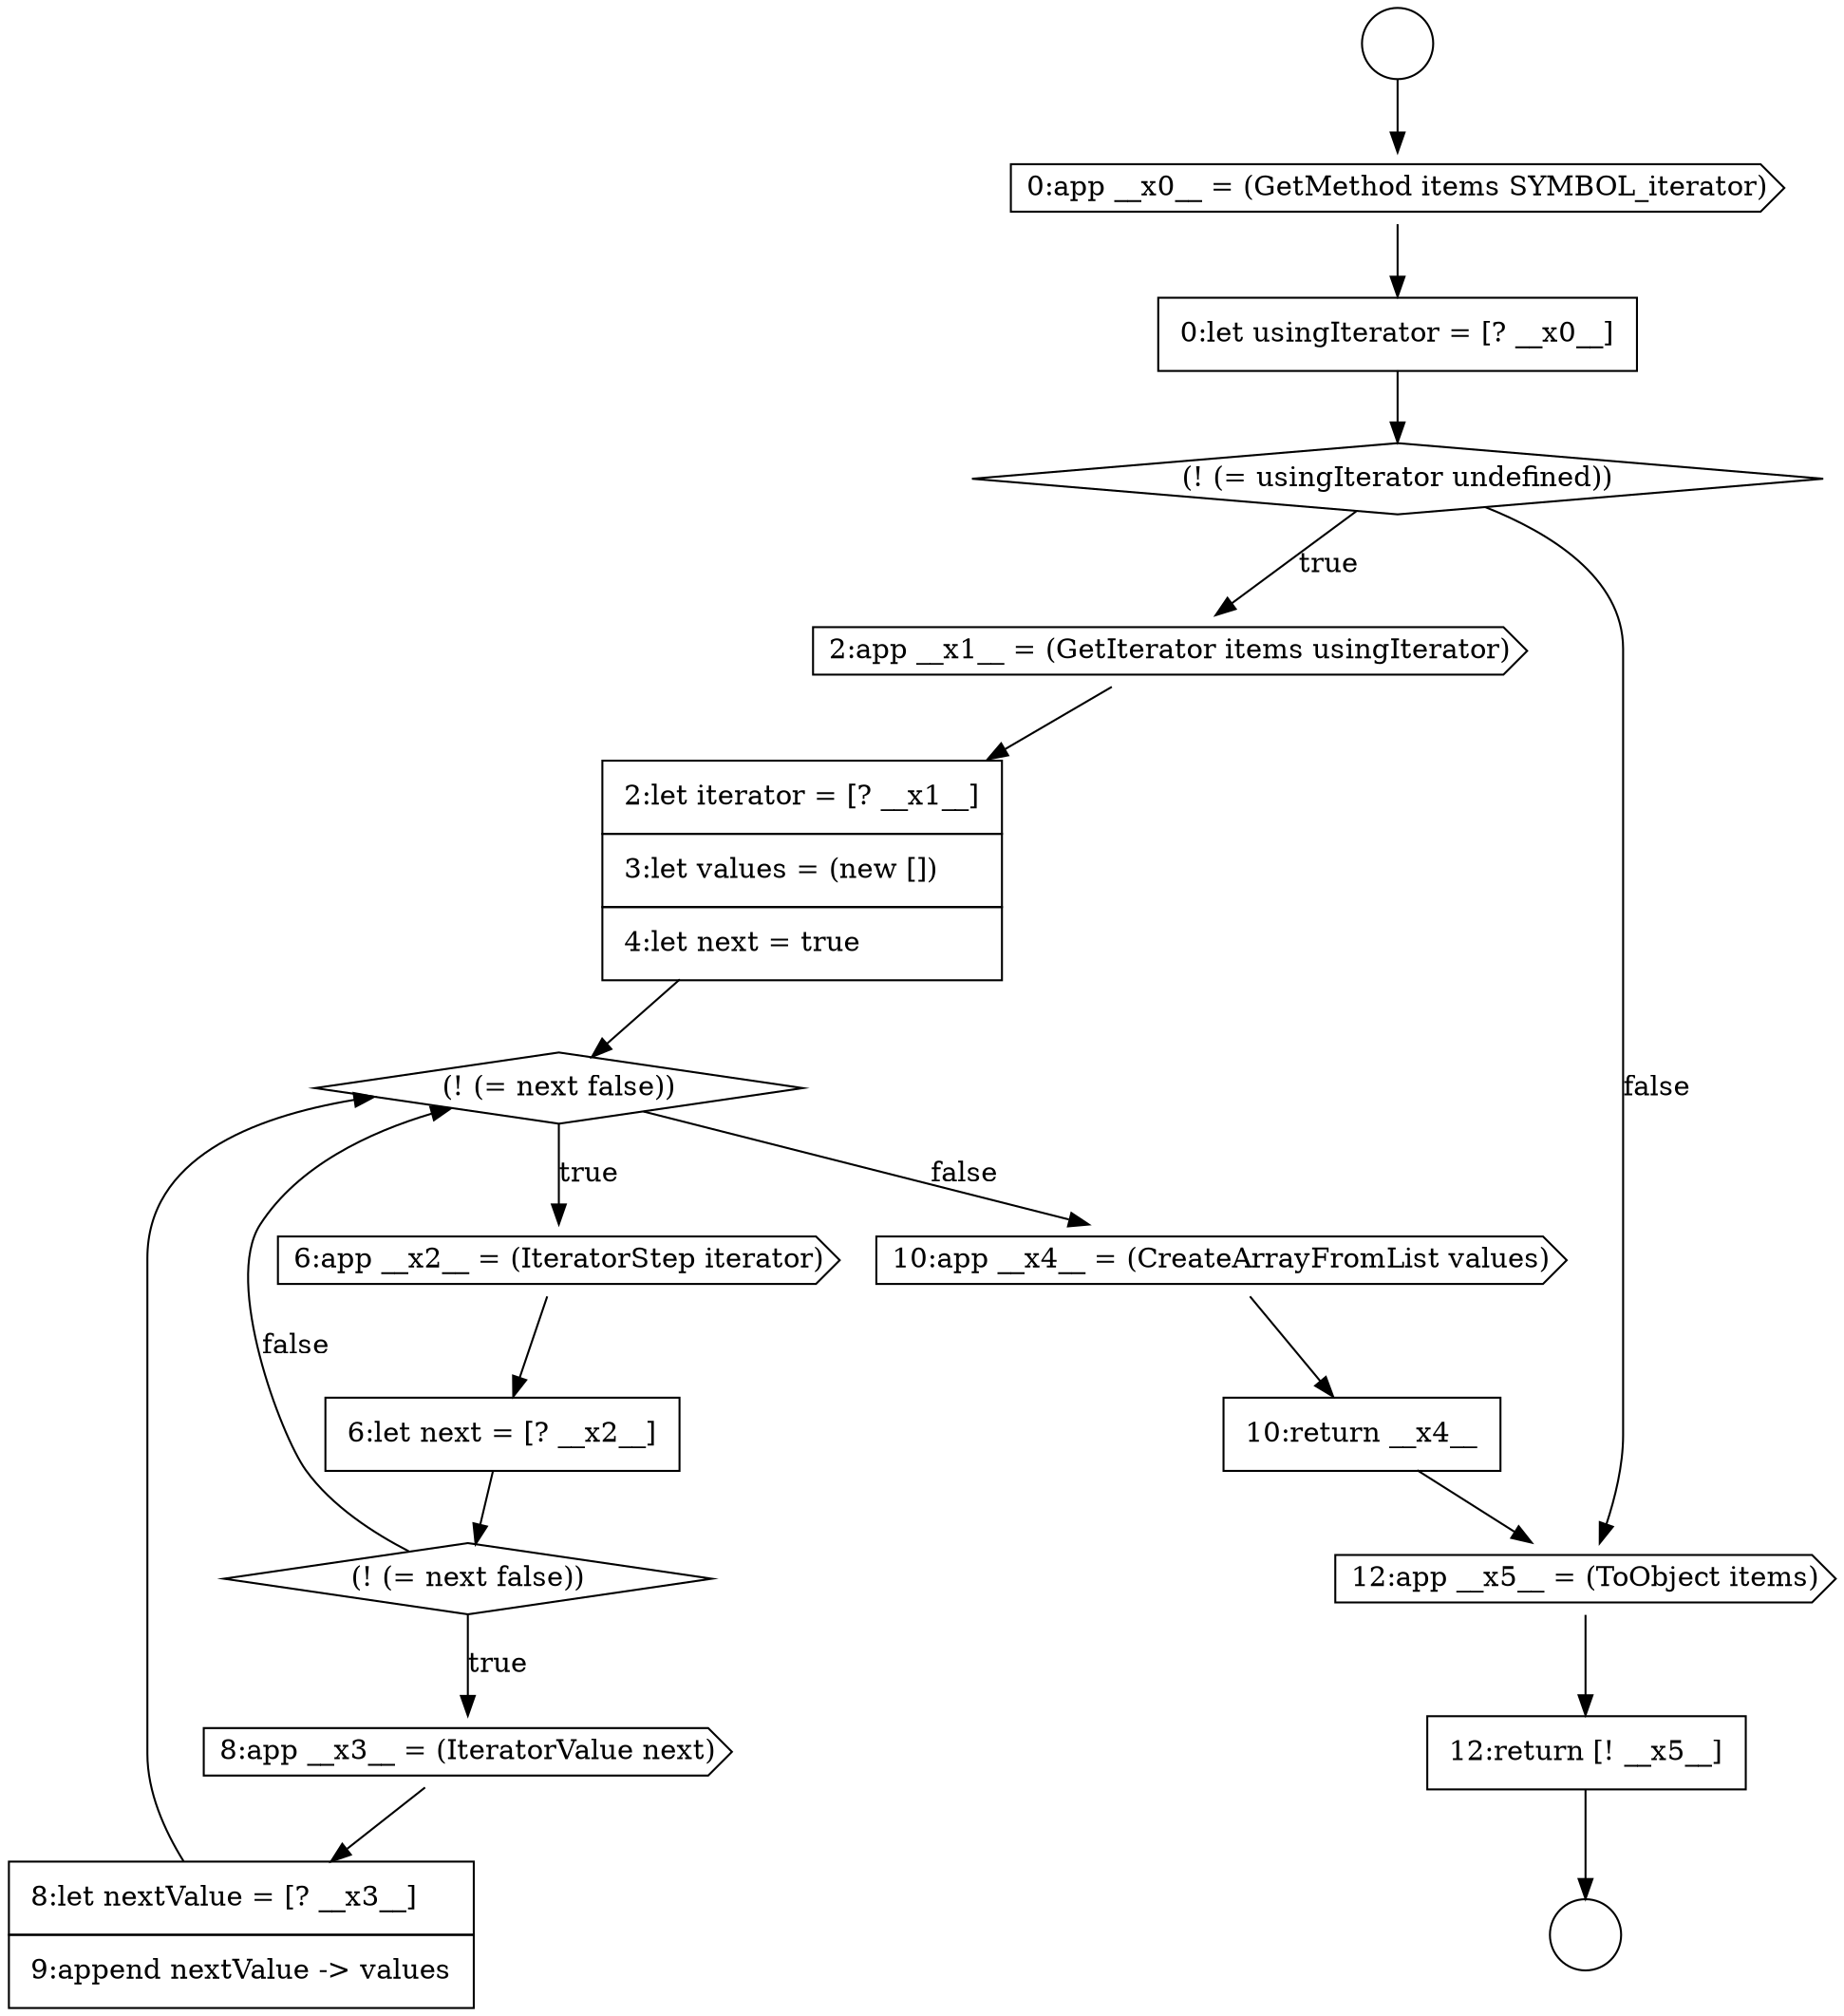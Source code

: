 digraph {
  node14521 [shape=circle label=" " color="black" fillcolor="white" style=filled]
  node14527 [shape=diamond, label=<<font color="black">(! (= next false))</font>> color="black" fillcolor="white" style=filled]
  node14524 [shape=diamond, label=<<font color="black">(! (= usingIterator undefined))</font>> color="black" fillcolor="white" style=filled]
  node14520 [shape=circle label=" " color="black" fillcolor="white" style=filled]
  node14529 [shape=none, margin=0, label=<<font color="black">
    <table border="0" cellborder="1" cellspacing="0" cellpadding="10">
      <tr><td align="left">6:let next = [? __x2__]</td></tr>
    </table>
  </font>> color="black" fillcolor="white" style=filled]
  node14526 [shape=none, margin=0, label=<<font color="black">
    <table border="0" cellborder="1" cellspacing="0" cellpadding="10">
      <tr><td align="left">2:let iterator = [? __x1__]</td></tr>
      <tr><td align="left">3:let values = (new [])</td></tr>
      <tr><td align="left">4:let next = true</td></tr>
    </table>
  </font>> color="black" fillcolor="white" style=filled]
  node14534 [shape=none, margin=0, label=<<font color="black">
    <table border="0" cellborder="1" cellspacing="0" cellpadding="10">
      <tr><td align="left">10:return __x4__</td></tr>
    </table>
  </font>> color="black" fillcolor="white" style=filled]
  node14523 [shape=none, margin=0, label=<<font color="black">
    <table border="0" cellborder="1" cellspacing="0" cellpadding="10">
      <tr><td align="left">0:let usingIterator = [? __x0__]</td></tr>
    </table>
  </font>> color="black" fillcolor="white" style=filled]
  node14525 [shape=cds, label=<<font color="black">2:app __x1__ = (GetIterator items usingIterator)</font>> color="black" fillcolor="white" style=filled]
  node14522 [shape=cds, label=<<font color="black">0:app __x0__ = (GetMethod items SYMBOL_iterator)</font>> color="black" fillcolor="white" style=filled]
  node14536 [shape=none, margin=0, label=<<font color="black">
    <table border="0" cellborder="1" cellspacing="0" cellpadding="10">
      <tr><td align="left">12:return [! __x5__]</td></tr>
    </table>
  </font>> color="black" fillcolor="white" style=filled]
  node14528 [shape=cds, label=<<font color="black">6:app __x2__ = (IteratorStep iterator)</font>> color="black" fillcolor="white" style=filled]
  node14531 [shape=cds, label=<<font color="black">8:app __x3__ = (IteratorValue next)</font>> color="black" fillcolor="white" style=filled]
  node14533 [shape=cds, label=<<font color="black">10:app __x4__ = (CreateArrayFromList values)</font>> color="black" fillcolor="white" style=filled]
  node14532 [shape=none, margin=0, label=<<font color="black">
    <table border="0" cellborder="1" cellspacing="0" cellpadding="10">
      <tr><td align="left">8:let nextValue = [? __x3__]</td></tr>
      <tr><td align="left">9:append nextValue -&gt; values</td></tr>
    </table>
  </font>> color="black" fillcolor="white" style=filled]
  node14535 [shape=cds, label=<<font color="black">12:app __x5__ = (ToObject items)</font>> color="black" fillcolor="white" style=filled]
  node14530 [shape=diamond, label=<<font color="black">(! (= next false))</font>> color="black" fillcolor="white" style=filled]
  node14526 -> node14527 [ color="black"]
  node14532 -> node14527 [ color="black"]
  node14535 -> node14536 [ color="black"]
  node14528 -> node14529 [ color="black"]
  node14524 -> node14525 [label=<<font color="black">true</font>> color="black"]
  node14524 -> node14535 [label=<<font color="black">false</font>> color="black"]
  node14530 -> node14531 [label=<<font color="black">true</font>> color="black"]
  node14530 -> node14527 [label=<<font color="black">false</font>> color="black"]
  node14520 -> node14522 [ color="black"]
  node14536 -> node14521 [ color="black"]
  node14533 -> node14534 [ color="black"]
  node14531 -> node14532 [ color="black"]
  node14527 -> node14528 [label=<<font color="black">true</font>> color="black"]
  node14527 -> node14533 [label=<<font color="black">false</font>> color="black"]
  node14525 -> node14526 [ color="black"]
  node14523 -> node14524 [ color="black"]
  node14529 -> node14530 [ color="black"]
  node14534 -> node14535 [ color="black"]
  node14522 -> node14523 [ color="black"]
}
